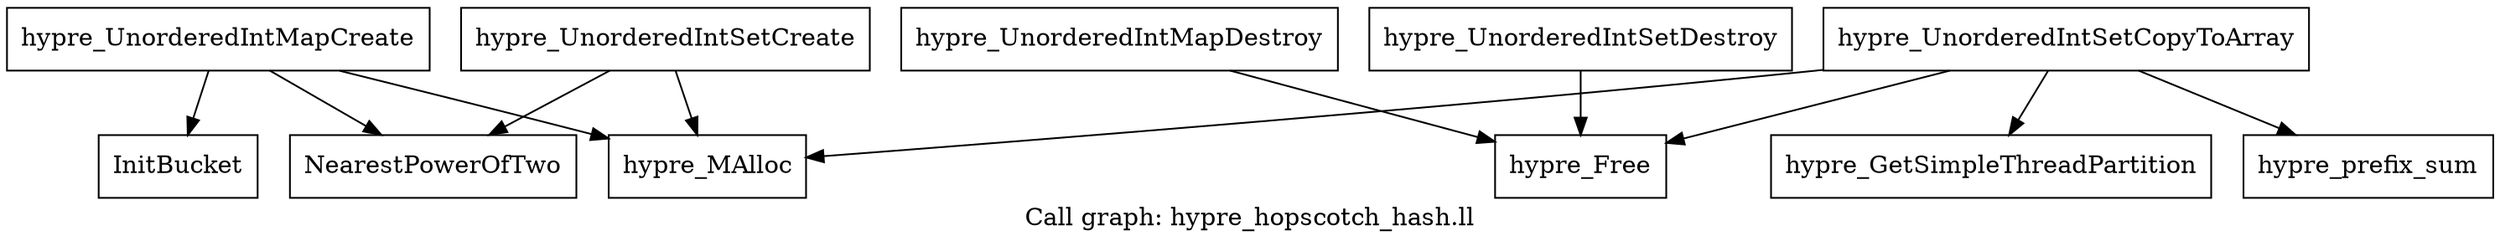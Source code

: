 digraph "Call graph: hypre_hopscotch_hash.ll" {
	label="Call graph: hypre_hopscotch_hash.ll";

	Node0x55bb17bf8890 [shape=record,label="{hypre_UnorderedIntSetCreate}"];
	Node0x55bb17bf8890 -> Node0x55bb17be8b00;
	Node0x55bb17bf8890 -> Node0x55bb17bfdf10;
	Node0x55bb17be8b00 [shape=record,label="{NearestPowerOfTwo}"];
	Node0x55bb17bfdf10 [shape=record,label="{hypre_MAlloc}"];
	Node0x55bb17c033e0 [shape=record,label="{hypre_UnorderedIntMapCreate}"];
	Node0x55bb17c033e0 -> Node0x55bb17be8b00;
	Node0x55bb17c033e0 -> Node0x55bb17c03510;
	Node0x55bb17c033e0 -> Node0x55bb17bfdf10;
	Node0x55bb17c03510 [shape=record,label="{InitBucket}"];
	Node0x55bb17c08030 [shape=record,label="{hypre_UnorderedIntSetDestroy}"];
	Node0x55bb17c08030 -> Node0x55bb17c080b0;
	Node0x55bb17c080b0 [shape=record,label="{hypre_Free}"];
	Node0x55bb17c08330 [shape=record,label="{hypre_UnorderedIntMapDestroy}"];
	Node0x55bb17c08330 -> Node0x55bb17c080b0;
	Node0x55bb17c083b0 [shape=record,label="{hypre_UnorderedIntSetCopyToArray}"];
	Node0x55bb17c083b0 -> Node0x55bb17bfdf10;
	Node0x55bb17c083b0 -> Node0x55bb17c08460;
	Node0x55bb17c083b0 -> Node0x55bb17c084e0;
	Node0x55bb17c083b0 -> Node0x55bb17c080b0;
	Node0x55bb17c08460 [shape=record,label="{hypre_GetSimpleThreadPartition}"];
	Node0x55bb17c084e0 [shape=record,label="{hypre_prefix_sum}"];
}
